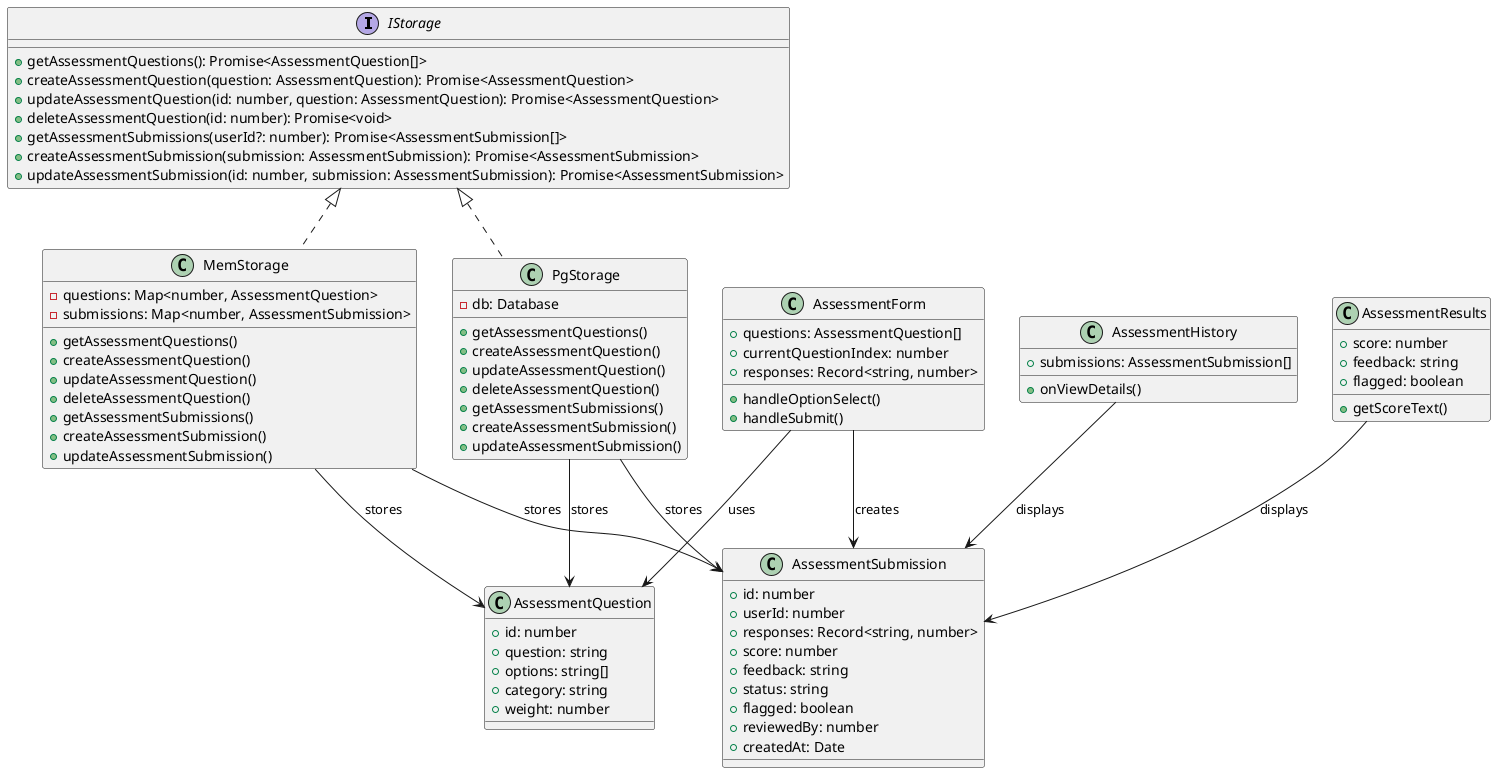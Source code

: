 @startuml Assessment Subsystem Class Diagram with Adapter

' Interfaces
interface IStorage {
    +getAssessmentQuestions(): Promise<AssessmentQuestion[]>
    +createAssessmentQuestion(question: AssessmentQuestion): Promise<AssessmentQuestion>
    +updateAssessmentQuestion(id: number, question: AssessmentQuestion): Promise<AssessmentQuestion>
    +deleteAssessmentQuestion(id: number): Promise<void>
    +getAssessmentSubmissions(userId?: number): Promise<AssessmentSubmission[]>
    +createAssessmentSubmission(submission: AssessmentSubmission): Promise<AssessmentSubmission>
    +updateAssessmentSubmission(id: number, submission: AssessmentSubmission): Promise<AssessmentSubmission>
}

' Concrete Adapters
class MemStorage {
    -questions: Map<number, AssessmentQuestion>
    -submissions: Map<number, AssessmentSubmission>
    +getAssessmentQuestions()
    +createAssessmentQuestion()
    +updateAssessmentQuestion()
    +deleteAssessmentQuestion()
    +getAssessmentSubmissions()
    +createAssessmentSubmission()
    +updateAssessmentSubmission()
}

class PgStorage {
    -db: Database
    +getAssessmentQuestions()
    +createAssessmentQuestion()
    +updateAssessmentQuestion()
    +deleteAssessmentQuestion()
    +getAssessmentSubmissions()
    +createAssessmentSubmission()
    +updateAssessmentSubmission()
}

' Domain Classes
class AssessmentQuestion {
    +id: number
    +question: string
    +options: string[]
    +category: string
    +weight: number
}

class AssessmentSubmission {
    +id: number
    +userId: number
    +responses: Record<string, number>
    +score: number
    +feedback: string
    +status: string
    +flagged: boolean
    +reviewedBy: number
    +createdAt: Date
}

class AssessmentForm {
    +questions: AssessmentQuestion[]
    +currentQuestionIndex: number
    +responses: Record<string, number>
    +handleOptionSelect()
    +handleSubmit()
}

class AssessmentHistory {
    +submissions: AssessmentSubmission[]
    +onViewDetails()
}

class AssessmentResults {
    +score: number
    +feedback: string
    +flagged: boolean
    +getScoreText()
}

' Relationships
IStorage <|.. MemStorage
IStorage <|.. PgStorage

AssessmentForm --> AssessmentQuestion : "uses"
AssessmentForm --> AssessmentSubmission : "creates"
AssessmentHistory --> AssessmentSubmission : "displays"
AssessmentResults --> AssessmentSubmission : "displays"

MemStorage --> AssessmentQuestion : "stores"
MemStorage --> AssessmentSubmission : "stores"
PgStorage --> AssessmentQuestion : "stores"
PgStorage --> AssessmentSubmission : "stores"

@enduml